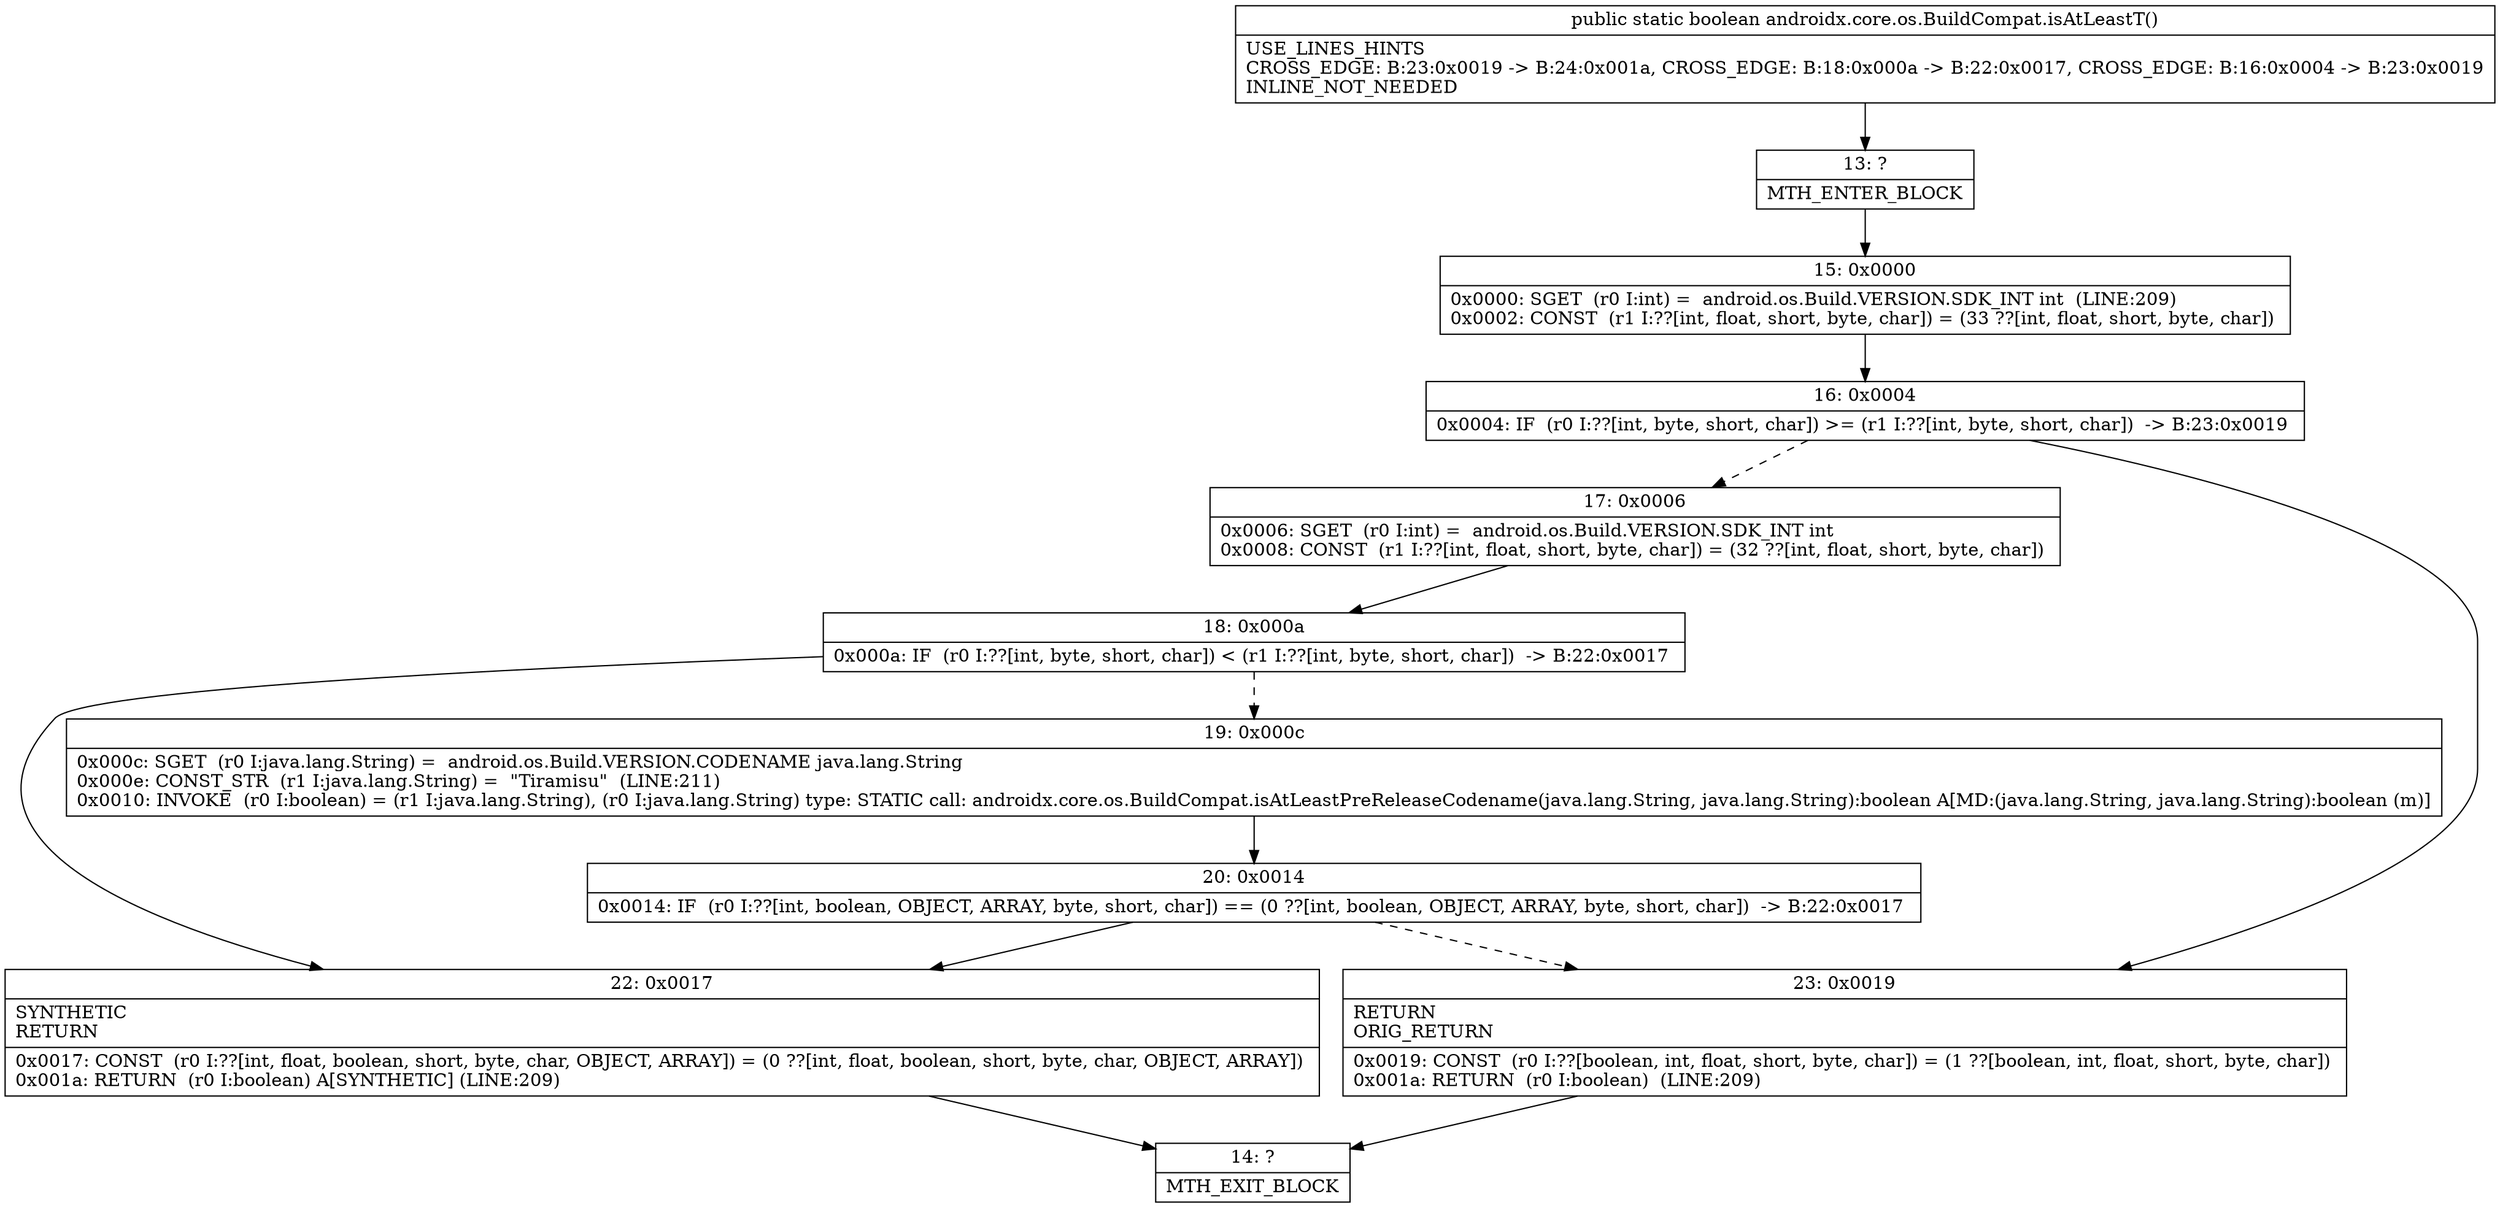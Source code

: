 digraph "CFG forandroidx.core.os.BuildCompat.isAtLeastT()Z" {
Node_13 [shape=record,label="{13\:\ ?|MTH_ENTER_BLOCK\l}"];
Node_15 [shape=record,label="{15\:\ 0x0000|0x0000: SGET  (r0 I:int) =  android.os.Build.VERSION.SDK_INT int  (LINE:209)\l0x0002: CONST  (r1 I:??[int, float, short, byte, char]) = (33 ??[int, float, short, byte, char]) \l}"];
Node_16 [shape=record,label="{16\:\ 0x0004|0x0004: IF  (r0 I:??[int, byte, short, char]) \>= (r1 I:??[int, byte, short, char])  \-\> B:23:0x0019 \l}"];
Node_17 [shape=record,label="{17\:\ 0x0006|0x0006: SGET  (r0 I:int) =  android.os.Build.VERSION.SDK_INT int \l0x0008: CONST  (r1 I:??[int, float, short, byte, char]) = (32 ??[int, float, short, byte, char]) \l}"];
Node_18 [shape=record,label="{18\:\ 0x000a|0x000a: IF  (r0 I:??[int, byte, short, char]) \< (r1 I:??[int, byte, short, char])  \-\> B:22:0x0017 \l}"];
Node_19 [shape=record,label="{19\:\ 0x000c|0x000c: SGET  (r0 I:java.lang.String) =  android.os.Build.VERSION.CODENAME java.lang.String \l0x000e: CONST_STR  (r1 I:java.lang.String) =  \"Tiramisu\"  (LINE:211)\l0x0010: INVOKE  (r0 I:boolean) = (r1 I:java.lang.String), (r0 I:java.lang.String) type: STATIC call: androidx.core.os.BuildCompat.isAtLeastPreReleaseCodename(java.lang.String, java.lang.String):boolean A[MD:(java.lang.String, java.lang.String):boolean (m)]\l}"];
Node_20 [shape=record,label="{20\:\ 0x0014|0x0014: IF  (r0 I:??[int, boolean, OBJECT, ARRAY, byte, short, char]) == (0 ??[int, boolean, OBJECT, ARRAY, byte, short, char])  \-\> B:22:0x0017 \l}"];
Node_22 [shape=record,label="{22\:\ 0x0017|SYNTHETIC\lRETURN\l|0x0017: CONST  (r0 I:??[int, float, boolean, short, byte, char, OBJECT, ARRAY]) = (0 ??[int, float, boolean, short, byte, char, OBJECT, ARRAY]) \l0x001a: RETURN  (r0 I:boolean) A[SYNTHETIC] (LINE:209)\l}"];
Node_14 [shape=record,label="{14\:\ ?|MTH_EXIT_BLOCK\l}"];
Node_23 [shape=record,label="{23\:\ 0x0019|RETURN\lORIG_RETURN\l|0x0019: CONST  (r0 I:??[boolean, int, float, short, byte, char]) = (1 ??[boolean, int, float, short, byte, char]) \l0x001a: RETURN  (r0 I:boolean)  (LINE:209)\l}"];
MethodNode[shape=record,label="{public static boolean androidx.core.os.BuildCompat.isAtLeastT()  | USE_LINES_HINTS\lCROSS_EDGE: B:23:0x0019 \-\> B:24:0x001a, CROSS_EDGE: B:18:0x000a \-\> B:22:0x0017, CROSS_EDGE: B:16:0x0004 \-\> B:23:0x0019\lINLINE_NOT_NEEDED\l}"];
MethodNode -> Node_13;Node_13 -> Node_15;
Node_15 -> Node_16;
Node_16 -> Node_17[style=dashed];
Node_16 -> Node_23;
Node_17 -> Node_18;
Node_18 -> Node_19[style=dashed];
Node_18 -> Node_22;
Node_19 -> Node_20;
Node_20 -> Node_22;
Node_20 -> Node_23[style=dashed];
Node_22 -> Node_14;
Node_23 -> Node_14;
}

